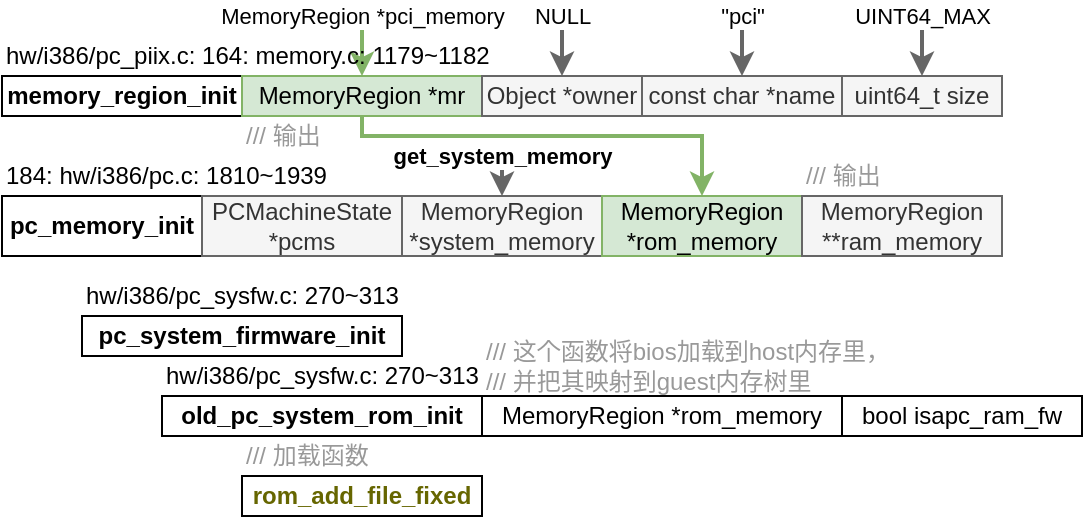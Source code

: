 <mxfile version="12.3.2" type="device" pages="1">
  <diagram id="77bR76F1JDMTDbQd5v33" name="Page-1">
    <mxGraphModel dx="653" dy="403" grid="1" gridSize="10" guides="0" tooltips="1" connect="1" arrows="1" fold="1" page="1" pageScale="1" pageWidth="827" pageHeight="1169" math="0" shadow="0">
      <root>
        <mxCell id="0"/>
        <mxCell id="1" parent="0"/>
        <mxCell id="TskEhKjamcN0zM5i3UB9-1" value="&lt;b&gt;pc_memory_init&lt;/b&gt;" style="rounded=0;whiteSpace=wrap;html=1;" parent="1" vertex="1">
          <mxGeometry x="80" y="140" width="100" height="30" as="geometry"/>
        </mxCell>
        <mxCell id="TskEhKjamcN0zM5i3UB9-2" value="184:&amp;nbsp;hw/i386/pc.c: 1810~1939" style="text;html=1;align=left;verticalAlign=middle;resizable=0;points=[];;autosize=1;" parent="1" vertex="1">
          <mxGeometry x="80" y="120" width="180" height="20" as="geometry"/>
        </mxCell>
        <mxCell id="TskEhKjamcN0zM5i3UB9-3" value="PCMachineState *pcms" style="rounded=0;whiteSpace=wrap;html=1;fillColor=#f5f5f5;strokeColor=#666666;fontColor=#333333;" parent="1" vertex="1">
          <mxGeometry x="180" y="140" width="100" height="30" as="geometry"/>
        </mxCell>
        <mxCell id="TskEhKjamcN0zM5i3UB9-4" value="MemoryRegion *system_memory" style="rounded=0;whiteSpace=wrap;html=1;fillColor=#f5f5f5;strokeColor=#666666;fontColor=#333333;" parent="1" vertex="1">
          <mxGeometry x="280" y="140" width="100" height="30" as="geometry"/>
        </mxCell>
        <mxCell id="TskEhKjamcN0zM5i3UB9-5" value="MemoryRegion *rom_memory" style="rounded=0;whiteSpace=wrap;html=1;fillColor=#d5e8d4;strokeColor=#82b366;" parent="1" vertex="1">
          <mxGeometry x="380" y="140" width="100" height="30" as="geometry"/>
        </mxCell>
        <mxCell id="TskEhKjamcN0zM5i3UB9-6" value="MemoryRegion **ram_memory" style="rounded=0;whiteSpace=wrap;html=1;fillColor=#f5f5f5;strokeColor=#666666;fontColor=#333333;" parent="1" vertex="1">
          <mxGeometry x="480" y="140" width="100" height="30" as="geometry"/>
        </mxCell>
        <mxCell id="TskEhKjamcN0zM5i3UB9-8" value="&lt;b&gt;memory_region_init&lt;/b&gt;" style="rounded=0;whiteSpace=wrap;html=1;" parent="1" vertex="1">
          <mxGeometry x="80" y="80" width="120" height="20" as="geometry"/>
        </mxCell>
        <mxCell id="TskEhKjamcN0zM5i3UB9-19" style="edgeStyle=orthogonalEdgeStyle;rounded=0;orthogonalLoop=1;jettySize=auto;html=1;strokeWidth=2;fillColor=#d5e8d4;strokeColor=#82b366;" parent="1" source="TskEhKjamcN0zM5i3UB9-10" target="TskEhKjamcN0zM5i3UB9-5" edge="1">
          <mxGeometry relative="1" as="geometry">
            <Array as="points">
              <mxPoint x="260" y="110"/>
              <mxPoint x="430" y="110"/>
            </Array>
          </mxGeometry>
        </mxCell>
        <mxCell id="TskEhKjamcN0zM5i3UB9-10" value="MemoryRegion *mr" style="rounded=0;whiteSpace=wrap;html=1;fillColor=#d5e8d4;strokeColor=#82b366;" parent="1" vertex="1">
          <mxGeometry x="200" y="80" width="120" height="20" as="geometry"/>
        </mxCell>
        <mxCell id="TskEhKjamcN0zM5i3UB9-11" value="Object *owner" style="rounded=0;whiteSpace=wrap;html=1;fillColor=#f5f5f5;strokeColor=#666666;fontColor=#333333;" parent="1" vertex="1">
          <mxGeometry x="320" y="80" width="80" height="20" as="geometry"/>
        </mxCell>
        <mxCell id="TskEhKjamcN0zM5i3UB9-12" value="const char *name" style="rounded=0;whiteSpace=wrap;html=1;fillColor=#f5f5f5;strokeColor=#666666;fontColor=#333333;" parent="1" vertex="1">
          <mxGeometry x="400" y="80" width="100" height="20" as="geometry"/>
        </mxCell>
        <mxCell id="TskEhKjamcN0zM5i3UB9-13" value="uint64_t size" style="rounded=0;whiteSpace=wrap;html=1;fillColor=#f5f5f5;strokeColor=#666666;fontColor=#333333;" parent="1" vertex="1">
          <mxGeometry x="500" y="80" width="80" height="20" as="geometry"/>
        </mxCell>
        <mxCell id="TskEhKjamcN0zM5i3UB9-15" value="MemoryRegion *pci_memory" style="endArrow=classic;html=1;strokeWidth=2;fillColor=#d5e8d4;strokeColor=#82b366;" parent="1" target="TskEhKjamcN0zM5i3UB9-10" edge="1">
          <mxGeometry x="-1" width="50" height="50" relative="1" as="geometry">
            <mxPoint x="260" y="50" as="sourcePoint"/>
            <mxPoint x="250" y="20" as="targetPoint"/>
            <mxPoint as="offset"/>
          </mxGeometry>
        </mxCell>
        <mxCell id="TskEhKjamcN0zM5i3UB9-9" value="hw/i386/pc_piix.c: 164: memory.c: 1179~1182" style="text;html=1;align=left;verticalAlign=middle;resizable=0;points=[];;autosize=1;" parent="1" vertex="1">
          <mxGeometry x="80" y="60" width="260" height="20" as="geometry"/>
        </mxCell>
        <mxCell id="TskEhKjamcN0zM5i3UB9-16" value="NULL" style="endArrow=classic;html=1;strokeWidth=2;fillColor=#f5f5f5;strokeColor=#666666;" parent="1" target="TskEhKjamcN0zM5i3UB9-11" edge="1">
          <mxGeometry x="-1" width="50" height="50" relative="1" as="geometry">
            <mxPoint x="360" y="50" as="sourcePoint"/>
            <mxPoint x="320" y="220" as="targetPoint"/>
            <mxPoint as="offset"/>
          </mxGeometry>
        </mxCell>
        <mxCell id="TskEhKjamcN0zM5i3UB9-17" value="&quot;pci&quot;" style="endArrow=classic;html=1;strokeWidth=2;fillColor=#f5f5f5;strokeColor=#666666;" parent="1" target="TskEhKjamcN0zM5i3UB9-12" edge="1">
          <mxGeometry x="-1" width="50" height="50" relative="1" as="geometry">
            <mxPoint x="450" y="50" as="sourcePoint"/>
            <mxPoint x="370" y="270" as="targetPoint"/>
            <mxPoint as="offset"/>
          </mxGeometry>
        </mxCell>
        <mxCell id="TskEhKjamcN0zM5i3UB9-18" value="UINT64_MAX" style="endArrow=classic;html=1;strokeWidth=2;fillColor=#f5f5f5;strokeColor=#666666;" parent="1" target="TskEhKjamcN0zM5i3UB9-13" edge="1">
          <mxGeometry x="-1" width="50" height="50" relative="1" as="geometry">
            <mxPoint x="540" y="50" as="sourcePoint"/>
            <mxPoint x="470" y="230" as="targetPoint"/>
            <mxPoint as="offset"/>
          </mxGeometry>
        </mxCell>
        <mxCell id="TskEhKjamcN0zM5i3UB9-20" value="&lt;font color=&quot;#999999&quot;&gt;/// 输出&lt;/font&gt;" style="text;html=1;align=left;verticalAlign=middle;resizable=0;points=[];;autosize=1;" parent="1" vertex="1">
          <mxGeometry x="200" y="100" width="50" height="20" as="geometry"/>
        </mxCell>
        <mxCell id="TskEhKjamcN0zM5i3UB9-21" value="&lt;font color=&quot;#999999&quot;&gt;/// 输出&lt;/font&gt;" style="text;html=1;align=left;verticalAlign=middle;resizable=0;points=[];;autosize=1;" parent="1" vertex="1">
          <mxGeometry x="480" y="120" width="50" height="20" as="geometry"/>
        </mxCell>
        <mxCell id="TskEhKjamcN0zM5i3UB9-22" value="&lt;b&gt;get_system_memory&lt;/b&gt;" style="endArrow=classic;html=1;strokeWidth=2;fillColor=#f5f5f5;strokeColor=#666666;" parent="1" target="TskEhKjamcN0zM5i3UB9-4" edge="1">
          <mxGeometry x="-1" width="50" height="50" relative="1" as="geometry">
            <mxPoint x="330" y="120" as="sourcePoint"/>
            <mxPoint x="270" y="210" as="targetPoint"/>
            <mxPoint as="offset"/>
          </mxGeometry>
        </mxCell>
        <mxCell id="TskEhKjamcN0zM5i3UB9-24" value="&lt;b&gt;pc_system_firmware_init&lt;/b&gt;" style="rounded=0;whiteSpace=wrap;html=1;" parent="1" vertex="1">
          <mxGeometry x="120" y="200" width="160" height="20" as="geometry"/>
        </mxCell>
        <mxCell id="TskEhKjamcN0zM5i3UB9-25" value="&lt;b&gt;old_pc_system_rom_init&lt;/b&gt;" style="rounded=0;whiteSpace=wrap;html=1;" parent="1" vertex="1">
          <mxGeometry x="160" y="240" width="160" height="20" as="geometry"/>
        </mxCell>
        <mxCell id="TskEhKjamcN0zM5i3UB9-26" value="hw/i386/pc_sysfw.c: 270~313" style="text;html=1;align=left;verticalAlign=middle;resizable=0;points=[];;autosize=1;" parent="1" vertex="1">
          <mxGeometry x="120" y="180" width="170" height="20" as="geometry"/>
        </mxCell>
        <mxCell id="TskEhKjamcN0zM5i3UB9-27" value="hw/i386/pc_sysfw.c: 270~313" style="text;html=1;align=left;verticalAlign=middle;resizable=0;points=[];;autosize=1;" parent="1" vertex="1">
          <mxGeometry x="160" y="220" width="170" height="20" as="geometry"/>
        </mxCell>
        <mxCell id="TskEhKjamcN0zM5i3UB9-28" value="MemoryRegion *rom_memory" style="rounded=0;whiteSpace=wrap;html=1;" parent="1" vertex="1">
          <mxGeometry x="320" y="240" width="180" height="20" as="geometry"/>
        </mxCell>
        <mxCell id="TskEhKjamcN0zM5i3UB9-29" value="bool isapc_ram_fw" style="rounded=0;whiteSpace=wrap;html=1;" parent="1" vertex="1">
          <mxGeometry x="500" y="240" width="120" height="20" as="geometry"/>
        </mxCell>
        <mxCell id="TskEhKjamcN0zM5i3UB9-30" value="&lt;b&gt;&lt;font color=&quot;#666600&quot;&gt;rom_add_file_fixed&lt;/font&gt;&lt;/b&gt;" style="rounded=0;whiteSpace=wrap;html=1;" parent="1" vertex="1">
          <mxGeometry x="200" y="280" width="120" height="20" as="geometry"/>
        </mxCell>
        <mxCell id="uFBIBCKkNY8VECWJ-aHd-1" value="&lt;font color=&quot;#999999&quot;&gt;/// 这个函数将bios加载到host内存里，&lt;br&gt;/// 并把其映射到guest内存树里&lt;/font&gt;" style="text;html=1;align=left;verticalAlign=middle;resizable=0;points=[];;autosize=1;" vertex="1" parent="1">
          <mxGeometry x="320" y="210" width="220" height="30" as="geometry"/>
        </mxCell>
        <mxCell id="uFBIBCKkNY8VECWJ-aHd-3" value="&lt;font color=&quot;#999999&quot;&gt;/// 加载函数&lt;br&gt;&lt;/font&gt;" style="text;html=1;align=left;verticalAlign=middle;resizable=0;points=[];;autosize=1;" vertex="1" parent="1">
          <mxGeometry x="200" y="260" width="80" height="20" as="geometry"/>
        </mxCell>
      </root>
    </mxGraphModel>
  </diagram>
</mxfile>
